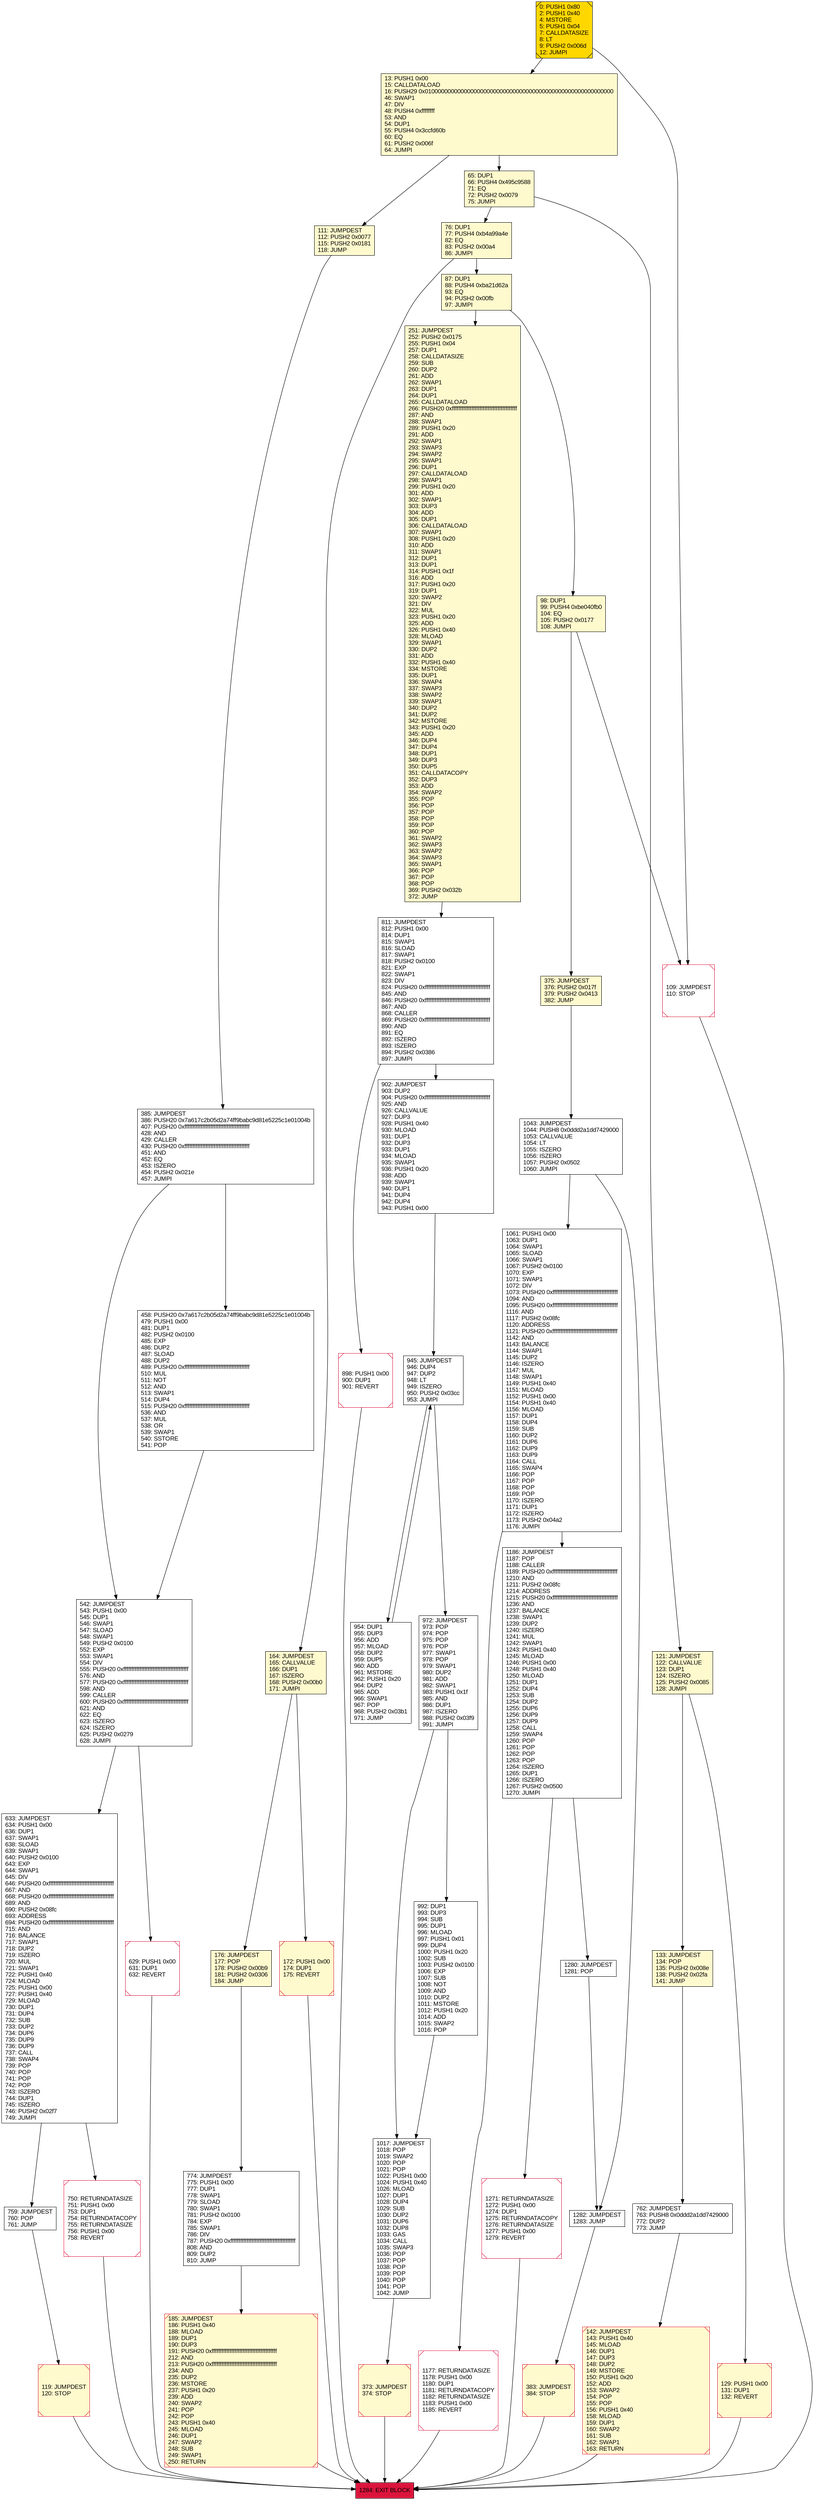 digraph G {
bgcolor=transparent rankdir=UD;
node [shape=box style=filled color=black fillcolor=white fontname=arial fontcolor=black];
633 [label="633: JUMPDEST\l634: PUSH1 0x00\l636: DUP1\l637: SWAP1\l638: SLOAD\l639: SWAP1\l640: PUSH2 0x0100\l643: EXP\l644: SWAP1\l645: DIV\l646: PUSH20 0xffffffffffffffffffffffffffffffffffffffff\l667: AND\l668: PUSH20 0xffffffffffffffffffffffffffffffffffffffff\l689: AND\l690: PUSH2 0x08fc\l693: ADDRESS\l694: PUSH20 0xffffffffffffffffffffffffffffffffffffffff\l715: AND\l716: BALANCE\l717: SWAP1\l718: DUP2\l719: ISZERO\l720: MUL\l721: SWAP1\l722: PUSH1 0x40\l724: MLOAD\l725: PUSH1 0x00\l727: PUSH1 0x40\l729: MLOAD\l730: DUP1\l731: DUP4\l732: SUB\l733: DUP2\l734: DUP6\l735: DUP9\l736: DUP9\l737: CALL\l738: SWAP4\l739: POP\l740: POP\l741: POP\l742: POP\l743: ISZERO\l744: DUP1\l745: ISZERO\l746: PUSH2 0x02f7\l749: JUMPI\l" ];
1177 [label="1177: RETURNDATASIZE\l1178: PUSH1 0x00\l1180: DUP1\l1181: RETURNDATACOPY\l1182: RETURNDATASIZE\l1183: PUSH1 0x00\l1185: REVERT\l" shape=Msquare color=crimson ];
385 [label="385: JUMPDEST\l386: PUSH20 0x7a617c2b05d2a74ff9babc9d81e5225c1e01004b\l407: PUSH20 0xffffffffffffffffffffffffffffffffffffffff\l428: AND\l429: CALLER\l430: PUSH20 0xffffffffffffffffffffffffffffffffffffffff\l451: AND\l452: EQ\l453: ISZERO\l454: PUSH2 0x021e\l457: JUMPI\l" ];
1284 [label="1284: EXIT BLOCK\l" fillcolor=crimson ];
251 [label="251: JUMPDEST\l252: PUSH2 0x0175\l255: PUSH1 0x04\l257: DUP1\l258: CALLDATASIZE\l259: SUB\l260: DUP2\l261: ADD\l262: SWAP1\l263: DUP1\l264: DUP1\l265: CALLDATALOAD\l266: PUSH20 0xffffffffffffffffffffffffffffffffffffffff\l287: AND\l288: SWAP1\l289: PUSH1 0x20\l291: ADD\l292: SWAP1\l293: SWAP3\l294: SWAP2\l295: SWAP1\l296: DUP1\l297: CALLDATALOAD\l298: SWAP1\l299: PUSH1 0x20\l301: ADD\l302: SWAP1\l303: DUP3\l304: ADD\l305: DUP1\l306: CALLDATALOAD\l307: SWAP1\l308: PUSH1 0x20\l310: ADD\l311: SWAP1\l312: DUP1\l313: DUP1\l314: PUSH1 0x1f\l316: ADD\l317: PUSH1 0x20\l319: DUP1\l320: SWAP2\l321: DIV\l322: MUL\l323: PUSH1 0x20\l325: ADD\l326: PUSH1 0x40\l328: MLOAD\l329: SWAP1\l330: DUP2\l331: ADD\l332: PUSH1 0x40\l334: MSTORE\l335: DUP1\l336: SWAP4\l337: SWAP3\l338: SWAP2\l339: SWAP1\l340: DUP2\l341: DUP2\l342: MSTORE\l343: PUSH1 0x20\l345: ADD\l346: DUP4\l347: DUP4\l348: DUP1\l349: DUP3\l350: DUP5\l351: CALLDATACOPY\l352: DUP3\l353: ADD\l354: SWAP2\l355: POP\l356: POP\l357: POP\l358: POP\l359: POP\l360: POP\l361: SWAP2\l362: SWAP3\l363: SWAP2\l364: SWAP3\l365: SWAP1\l366: POP\l367: POP\l368: POP\l369: PUSH2 0x032b\l372: JUMP\l" fillcolor=lemonchiffon ];
13 [label="13: PUSH1 0x00\l15: CALLDATALOAD\l16: PUSH29 0x0100000000000000000000000000000000000000000000000000000000\l46: SWAP1\l47: DIV\l48: PUSH4 0xffffffff\l53: AND\l54: DUP1\l55: PUSH4 0x3ccfd60b\l60: EQ\l61: PUSH2 0x006f\l64: JUMPI\l" fillcolor=lemonchiffon ];
458 [label="458: PUSH20 0x7a617c2b05d2a74ff9babc9d81e5225c1e01004b\l479: PUSH1 0x00\l481: DUP1\l482: PUSH2 0x0100\l485: EXP\l486: DUP2\l487: SLOAD\l488: DUP2\l489: PUSH20 0xffffffffffffffffffffffffffffffffffffffff\l510: MUL\l511: NOT\l512: AND\l513: SWAP1\l514: DUP4\l515: PUSH20 0xffffffffffffffffffffffffffffffffffffffff\l536: AND\l537: MUL\l538: OR\l539: SWAP1\l540: SSTORE\l541: POP\l" ];
172 [label="172: PUSH1 0x00\l174: DUP1\l175: REVERT\l" fillcolor=lemonchiffon shape=Msquare color=crimson ];
65 [label="65: DUP1\l66: PUSH4 0x495c9588\l71: EQ\l72: PUSH2 0x0079\l75: JUMPI\l" fillcolor=lemonchiffon ];
759 [label="759: JUMPDEST\l760: POP\l761: JUMP\l" ];
111 [label="111: JUMPDEST\l112: PUSH2 0x0077\l115: PUSH2 0x0181\l118: JUMP\l" fillcolor=lemonchiffon ];
164 [label="164: JUMPDEST\l165: CALLVALUE\l166: DUP1\l167: ISZERO\l168: PUSH2 0x00b0\l171: JUMPI\l" fillcolor=lemonchiffon ];
811 [label="811: JUMPDEST\l812: PUSH1 0x00\l814: DUP1\l815: SWAP1\l816: SLOAD\l817: SWAP1\l818: PUSH2 0x0100\l821: EXP\l822: SWAP1\l823: DIV\l824: PUSH20 0xffffffffffffffffffffffffffffffffffffffff\l845: AND\l846: PUSH20 0xffffffffffffffffffffffffffffffffffffffff\l867: AND\l868: CALLER\l869: PUSH20 0xffffffffffffffffffffffffffffffffffffffff\l890: AND\l891: EQ\l892: ISZERO\l893: ISZERO\l894: PUSH2 0x0386\l897: JUMPI\l" ];
542 [label="542: JUMPDEST\l543: PUSH1 0x00\l545: DUP1\l546: SWAP1\l547: SLOAD\l548: SWAP1\l549: PUSH2 0x0100\l552: EXP\l553: SWAP1\l554: DIV\l555: PUSH20 0xffffffffffffffffffffffffffffffffffffffff\l576: AND\l577: PUSH20 0xffffffffffffffffffffffffffffffffffffffff\l598: AND\l599: CALLER\l600: PUSH20 0xffffffffffffffffffffffffffffffffffffffff\l621: AND\l622: EQ\l623: ISZERO\l624: ISZERO\l625: PUSH2 0x0279\l628: JUMPI\l" ];
629 [label="629: PUSH1 0x00\l631: DUP1\l632: REVERT\l" shape=Msquare color=crimson ];
762 [label="762: JUMPDEST\l763: PUSH8 0x0ddd2a1dd7429000\l772: DUP2\l773: JUMP\l" ];
972 [label="972: JUMPDEST\l973: POP\l974: POP\l975: POP\l976: POP\l977: SWAP1\l978: POP\l979: SWAP1\l980: DUP2\l981: ADD\l982: SWAP1\l983: PUSH1 0x1f\l985: AND\l986: DUP1\l987: ISZERO\l988: PUSH2 0x03f9\l991: JUMPI\l" ];
954 [label="954: DUP1\l955: DUP3\l956: ADD\l957: MLOAD\l958: DUP2\l959: DUP5\l960: ADD\l961: MSTORE\l962: PUSH1 0x20\l964: DUP2\l965: ADD\l966: SWAP1\l967: POP\l968: PUSH2 0x03b1\l971: JUMP\l" ];
129 [label="129: PUSH1 0x00\l131: DUP1\l132: REVERT\l" fillcolor=lemonchiffon shape=Msquare color=crimson ];
373 [label="373: JUMPDEST\l374: STOP\l" fillcolor=lemonchiffon shape=Msquare color=crimson ];
1017 [label="1017: JUMPDEST\l1018: POP\l1019: SWAP2\l1020: POP\l1021: POP\l1022: PUSH1 0x00\l1024: PUSH1 0x40\l1026: MLOAD\l1027: DUP1\l1028: DUP4\l1029: SUB\l1030: DUP2\l1031: DUP6\l1032: DUP8\l1033: GAS\l1034: CALL\l1035: SWAP3\l1036: POP\l1037: POP\l1038: POP\l1039: POP\l1040: POP\l1041: POP\l1042: JUMP\l" ];
119 [label="119: JUMPDEST\l120: STOP\l" fillcolor=lemonchiffon shape=Msquare color=crimson ];
898 [label="898: PUSH1 0x00\l900: DUP1\l901: REVERT\l" shape=Msquare color=crimson ];
1186 [label="1186: JUMPDEST\l1187: POP\l1188: CALLER\l1189: PUSH20 0xffffffffffffffffffffffffffffffffffffffff\l1210: AND\l1211: PUSH2 0x08fc\l1214: ADDRESS\l1215: PUSH20 0xffffffffffffffffffffffffffffffffffffffff\l1236: AND\l1237: BALANCE\l1238: SWAP1\l1239: DUP2\l1240: ISZERO\l1241: MUL\l1242: SWAP1\l1243: PUSH1 0x40\l1245: MLOAD\l1246: PUSH1 0x00\l1248: PUSH1 0x40\l1250: MLOAD\l1251: DUP1\l1252: DUP4\l1253: SUB\l1254: DUP2\l1255: DUP6\l1256: DUP9\l1257: DUP9\l1258: CALL\l1259: SWAP4\l1260: POP\l1261: POP\l1262: POP\l1263: POP\l1264: ISZERO\l1265: DUP1\l1266: ISZERO\l1267: PUSH2 0x0500\l1270: JUMPI\l" ];
0 [label="0: PUSH1 0x80\l2: PUSH1 0x40\l4: MSTORE\l5: PUSH1 0x04\l7: CALLDATASIZE\l8: LT\l9: PUSH2 0x006d\l12: JUMPI\l" fillcolor=lemonchiffon shape=Msquare fillcolor=gold ];
185 [label="185: JUMPDEST\l186: PUSH1 0x40\l188: MLOAD\l189: DUP1\l190: DUP3\l191: PUSH20 0xffffffffffffffffffffffffffffffffffffffff\l212: AND\l213: PUSH20 0xffffffffffffffffffffffffffffffffffffffff\l234: AND\l235: DUP2\l236: MSTORE\l237: PUSH1 0x20\l239: ADD\l240: SWAP2\l241: POP\l242: POP\l243: PUSH1 0x40\l245: MLOAD\l246: DUP1\l247: SWAP2\l248: SUB\l249: SWAP1\l250: RETURN\l" fillcolor=lemonchiffon shape=Msquare color=crimson ];
383 [label="383: JUMPDEST\l384: STOP\l" fillcolor=lemonchiffon shape=Msquare color=crimson ];
992 [label="992: DUP1\l993: DUP3\l994: SUB\l995: DUP1\l996: MLOAD\l997: PUSH1 0x01\l999: DUP4\l1000: PUSH1 0x20\l1002: SUB\l1003: PUSH2 0x0100\l1006: EXP\l1007: SUB\l1008: NOT\l1009: AND\l1010: DUP2\l1011: MSTORE\l1012: PUSH1 0x20\l1014: ADD\l1015: SWAP2\l1016: POP\l" ];
1271 [label="1271: RETURNDATASIZE\l1272: PUSH1 0x00\l1274: DUP1\l1275: RETURNDATACOPY\l1276: RETURNDATASIZE\l1277: PUSH1 0x00\l1279: REVERT\l" shape=Msquare color=crimson ];
121 [label="121: JUMPDEST\l122: CALLVALUE\l123: DUP1\l124: ISZERO\l125: PUSH2 0x0085\l128: JUMPI\l" fillcolor=lemonchiffon ];
774 [label="774: JUMPDEST\l775: PUSH1 0x00\l777: DUP1\l778: SWAP1\l779: SLOAD\l780: SWAP1\l781: PUSH2 0x0100\l784: EXP\l785: SWAP1\l786: DIV\l787: PUSH20 0xffffffffffffffffffffffffffffffffffffffff\l808: AND\l809: DUP2\l810: JUMP\l" ];
375 [label="375: JUMPDEST\l376: PUSH2 0x017f\l379: PUSH2 0x0413\l382: JUMP\l" fillcolor=lemonchiffon ];
945 [label="945: JUMPDEST\l946: DUP4\l947: DUP2\l948: LT\l949: ISZERO\l950: PUSH2 0x03cc\l953: JUMPI\l" ];
1280 [label="1280: JUMPDEST\l1281: POP\l" ];
902 [label="902: JUMPDEST\l903: DUP2\l904: PUSH20 0xffffffffffffffffffffffffffffffffffffffff\l925: AND\l926: CALLVALUE\l927: DUP3\l928: PUSH1 0x40\l930: MLOAD\l931: DUP1\l932: DUP3\l933: DUP1\l934: MLOAD\l935: SWAP1\l936: PUSH1 0x20\l938: ADD\l939: SWAP1\l940: DUP1\l941: DUP4\l942: DUP4\l943: PUSH1 0x00\l" ];
76 [label="76: DUP1\l77: PUSH4 0xb4a99a4e\l82: EQ\l83: PUSH2 0x00a4\l86: JUMPI\l" fillcolor=lemonchiffon ];
133 [label="133: JUMPDEST\l134: POP\l135: PUSH2 0x008e\l138: PUSH2 0x02fa\l141: JUMP\l" fillcolor=lemonchiffon ];
750 [label="750: RETURNDATASIZE\l751: PUSH1 0x00\l753: DUP1\l754: RETURNDATACOPY\l755: RETURNDATASIZE\l756: PUSH1 0x00\l758: REVERT\l" shape=Msquare color=crimson ];
1282 [label="1282: JUMPDEST\l1283: JUMP\l" ];
98 [label="98: DUP1\l99: PUSH4 0xbe040fb0\l104: EQ\l105: PUSH2 0x0177\l108: JUMPI\l" fillcolor=lemonchiffon ];
176 [label="176: JUMPDEST\l177: POP\l178: PUSH2 0x00b9\l181: PUSH2 0x0306\l184: JUMP\l" fillcolor=lemonchiffon ];
109 [label="109: JUMPDEST\l110: STOP\l" shape=Msquare color=crimson ];
1043 [label="1043: JUMPDEST\l1044: PUSH8 0x0ddd2a1dd7429000\l1053: CALLVALUE\l1054: LT\l1055: ISZERO\l1056: ISZERO\l1057: PUSH2 0x0502\l1060: JUMPI\l" ];
142 [label="142: JUMPDEST\l143: PUSH1 0x40\l145: MLOAD\l146: DUP1\l147: DUP3\l148: DUP2\l149: MSTORE\l150: PUSH1 0x20\l152: ADD\l153: SWAP2\l154: POP\l155: POP\l156: PUSH1 0x40\l158: MLOAD\l159: DUP1\l160: SWAP2\l161: SUB\l162: SWAP1\l163: RETURN\l" fillcolor=lemonchiffon shape=Msquare color=crimson ];
87 [label="87: DUP1\l88: PUSH4 0xba21d62a\l93: EQ\l94: PUSH2 0x00fb\l97: JUMPI\l" fillcolor=lemonchiffon ];
1061 [label="1061: PUSH1 0x00\l1063: DUP1\l1064: SWAP1\l1065: SLOAD\l1066: SWAP1\l1067: PUSH2 0x0100\l1070: EXP\l1071: SWAP1\l1072: DIV\l1073: PUSH20 0xffffffffffffffffffffffffffffffffffffffff\l1094: AND\l1095: PUSH20 0xffffffffffffffffffffffffffffffffffffffff\l1116: AND\l1117: PUSH2 0x08fc\l1120: ADDRESS\l1121: PUSH20 0xffffffffffffffffffffffffffffffffffffffff\l1142: AND\l1143: BALANCE\l1144: SWAP1\l1145: DUP2\l1146: ISZERO\l1147: MUL\l1148: SWAP1\l1149: PUSH1 0x40\l1151: MLOAD\l1152: PUSH1 0x00\l1154: PUSH1 0x40\l1156: MLOAD\l1157: DUP1\l1158: DUP4\l1159: SUB\l1160: DUP2\l1161: DUP6\l1162: DUP9\l1163: DUP9\l1164: CALL\l1165: SWAP4\l1166: POP\l1167: POP\l1168: POP\l1169: POP\l1170: ISZERO\l1171: DUP1\l1172: ISZERO\l1173: PUSH2 0x04a2\l1176: JUMPI\l" ];
1017 -> 373;
902 -> 945;
1280 -> 1282;
121 -> 133;
1043 -> 1061;
1177 -> 1284;
87 -> 98;
172 -> 1284;
385 -> 458;
992 -> 1017;
76 -> 87;
98 -> 109;
0 -> 109;
121 -> 129;
1186 -> 1280;
13 -> 111;
542 -> 633;
76 -> 164;
65 -> 76;
129 -> 1284;
762 -> 142;
898 -> 1284;
164 -> 176;
133 -> 762;
759 -> 119;
972 -> 992;
142 -> 1284;
972 -> 1017;
542 -> 629;
98 -> 375;
176 -> 774;
375 -> 1043;
1043 -> 1282;
1186 -> 1271;
629 -> 1284;
111 -> 385;
633 -> 759;
251 -> 811;
13 -> 65;
385 -> 542;
774 -> 185;
164 -> 172;
1061 -> 1186;
458 -> 542;
1282 -> 383;
65 -> 121;
811 -> 902;
373 -> 1284;
119 -> 1284;
1271 -> 1284;
945 -> 972;
0 -> 13;
185 -> 1284;
383 -> 1284;
945 -> 954;
954 -> 945;
811 -> 898;
750 -> 1284;
633 -> 750;
87 -> 251;
109 -> 1284;
1061 -> 1177;
}